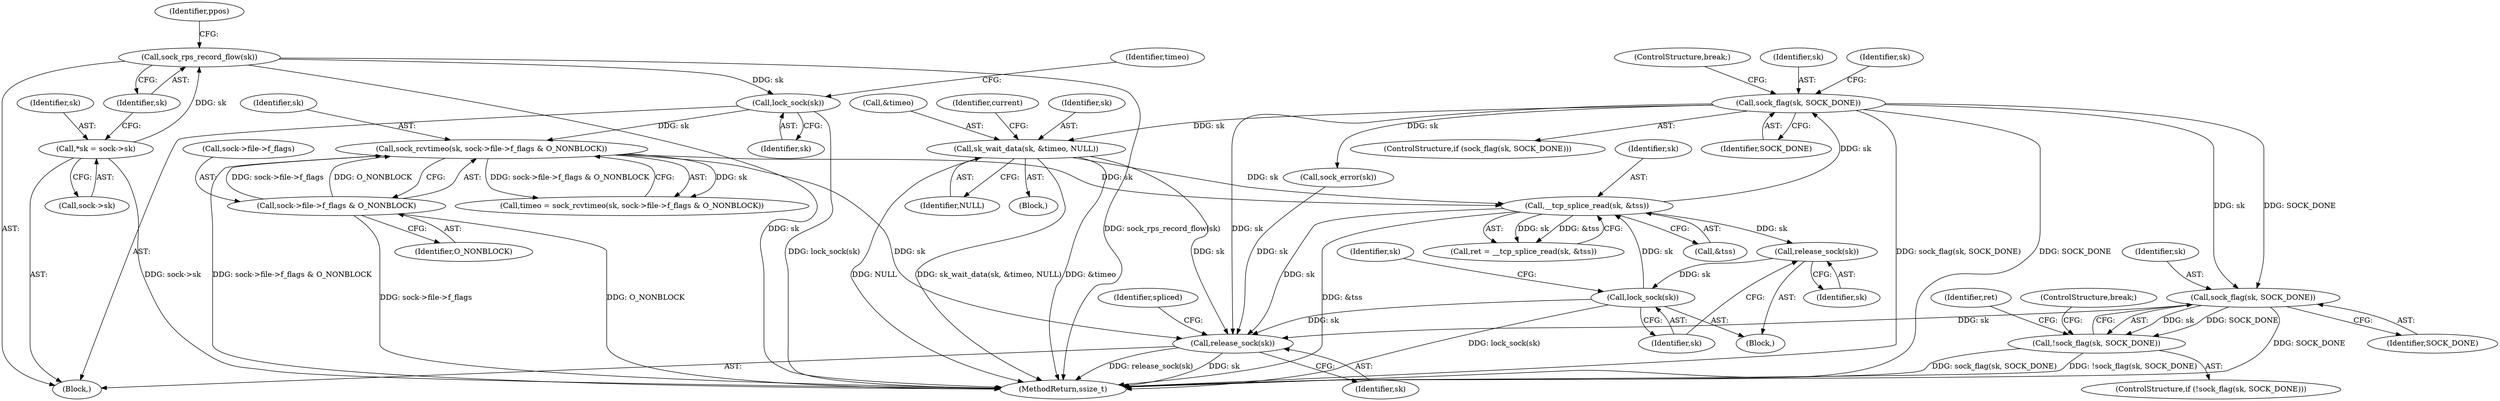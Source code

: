 digraph "0_linux_ccf7abb93af09ad0868ae9033d1ca8108bdaec82@pointer" {
"1000202" [label="(Call,sock_flag(sk, SOCK_DONE))"];
"1000172" [label="(Call,sock_flag(sk, SOCK_DONE))"];
"1000154" [label="(Call,__tcp_splice_read(sk, &tss))"];
"1000227" [label="(Call,sk_wait_data(sk, &timeo, NULL))"];
"1000138" [label="(Call,sock_rcvtimeo(sk, sock->file->f_flags & O_NONBLOCK))"];
"1000134" [label="(Call,lock_sock(sk))"];
"1000120" [label="(Call,sock_rps_record_flow(sk))"];
"1000111" [label="(Call,*sk = sock->sk)"];
"1000140" [label="(Call,sock->file->f_flags & O_NONBLOCK)"];
"1000256" [label="(Call,lock_sock(sk))"];
"1000254" [label="(Call,release_sock(sk))"];
"1000201" [label="(Call,!sock_flag(sk, SOCK_DONE))"];
"1000278" [label="(Call,release_sock(sk))"];
"1000154" [label="(Call,__tcp_splice_read(sk, &tss))"];
"1000206" [label="(Identifier,ret)"];
"1000146" [label="(Identifier,O_NONBLOCK)"];
"1000278" [label="(Call,release_sock(sk))"];
"1000121" [label="(Identifier,sk)"];
"1000203" [label="(Identifier,sk)"];
"1000137" [label="(Identifier,timeo)"];
"1000175" [label="(ControlStructure,break;)"];
"1000125" [label="(Identifier,ppos)"];
"1000111" [label="(Call,*sk = sock->sk)"];
"1000140" [label="(Call,sock->file->f_flags & O_NONBLOCK)"];
"1000261" [label="(Identifier,sk)"];
"1000155" [label="(Identifier,sk)"];
"1000202" [label="(Call,sock_flag(sk, SOCK_DONE))"];
"1000112" [label="(Identifier,sk)"];
"1000151" [label="(Block,)"];
"1000173" [label="(Identifier,sk)"];
"1000228" [label="(Identifier,sk)"];
"1000171" [label="(ControlStructure,if (sock_flag(sk, SOCK_DONE)))"];
"1000113" [label="(Call,sock->sk)"];
"1000172" [label="(Call,sock_flag(sk, SOCK_DONE))"];
"1000229" [label="(Call,&timeo)"];
"1000279" [label="(Identifier,sk)"];
"1000227" [label="(Call,sk_wait_data(sk, &timeo, NULL))"];
"1000201" [label="(Call,!sock_flag(sk, SOCK_DONE))"];
"1000254" [label="(Call,release_sock(sk))"];
"1000183" [label="(Call,sock_error(sk))"];
"1000200" [label="(ControlStructure,if (!sock_flag(sk, SOCK_DONE)))"];
"1000135" [label="(Identifier,sk)"];
"1000139" [label="(Identifier,sk)"];
"1000257" [label="(Identifier,sk)"];
"1000256" [label="(Call,lock_sock(sk))"];
"1000209" [label="(ControlStructure,break;)"];
"1000255" [label="(Identifier,sk)"];
"1000136" [label="(Call,timeo = sock_rcvtimeo(sk, sock->file->f_flags & O_NONBLOCK))"];
"1000204" [label="(Identifier,SOCK_DONE)"];
"1000120" [label="(Call,sock_rps_record_flow(sk))"];
"1000231" [label="(Identifier,NULL)"];
"1000174" [label="(Identifier,SOCK_DONE)"];
"1000109" [label="(Block,)"];
"1000178" [label="(Identifier,sk)"];
"1000167" [label="(Block,)"];
"1000281" [label="(Identifier,spliced)"];
"1000141" [label="(Call,sock->file->f_flags)"];
"1000152" [label="(Call,ret = __tcp_splice_read(sk, &tss))"];
"1000286" [label="(MethodReturn,ssize_t)"];
"1000134" [label="(Call,lock_sock(sk))"];
"1000234" [label="(Identifier,current)"];
"1000156" [label="(Call,&tss)"];
"1000138" [label="(Call,sock_rcvtimeo(sk, sock->file->f_flags & O_NONBLOCK))"];
"1000202" -> "1000201"  [label="AST: "];
"1000202" -> "1000204"  [label="CFG: "];
"1000203" -> "1000202"  [label="AST: "];
"1000204" -> "1000202"  [label="AST: "];
"1000201" -> "1000202"  [label="CFG: "];
"1000202" -> "1000286"  [label="DDG: SOCK_DONE"];
"1000202" -> "1000201"  [label="DDG: sk"];
"1000202" -> "1000201"  [label="DDG: SOCK_DONE"];
"1000172" -> "1000202"  [label="DDG: sk"];
"1000172" -> "1000202"  [label="DDG: SOCK_DONE"];
"1000202" -> "1000278"  [label="DDG: sk"];
"1000172" -> "1000171"  [label="AST: "];
"1000172" -> "1000174"  [label="CFG: "];
"1000173" -> "1000172"  [label="AST: "];
"1000174" -> "1000172"  [label="AST: "];
"1000175" -> "1000172"  [label="CFG: "];
"1000178" -> "1000172"  [label="CFG: "];
"1000172" -> "1000286"  [label="DDG: sock_flag(sk, SOCK_DONE)"];
"1000172" -> "1000286"  [label="DDG: SOCK_DONE"];
"1000154" -> "1000172"  [label="DDG: sk"];
"1000172" -> "1000183"  [label="DDG: sk"];
"1000172" -> "1000227"  [label="DDG: sk"];
"1000172" -> "1000278"  [label="DDG: sk"];
"1000154" -> "1000152"  [label="AST: "];
"1000154" -> "1000156"  [label="CFG: "];
"1000155" -> "1000154"  [label="AST: "];
"1000156" -> "1000154"  [label="AST: "];
"1000152" -> "1000154"  [label="CFG: "];
"1000154" -> "1000286"  [label="DDG: &tss"];
"1000154" -> "1000152"  [label="DDG: sk"];
"1000154" -> "1000152"  [label="DDG: &tss"];
"1000227" -> "1000154"  [label="DDG: sk"];
"1000138" -> "1000154"  [label="DDG: sk"];
"1000256" -> "1000154"  [label="DDG: sk"];
"1000154" -> "1000254"  [label="DDG: sk"];
"1000154" -> "1000278"  [label="DDG: sk"];
"1000227" -> "1000167"  [label="AST: "];
"1000227" -> "1000231"  [label="CFG: "];
"1000228" -> "1000227"  [label="AST: "];
"1000229" -> "1000227"  [label="AST: "];
"1000231" -> "1000227"  [label="AST: "];
"1000234" -> "1000227"  [label="CFG: "];
"1000227" -> "1000286"  [label="DDG: sk_wait_data(sk, &timeo, NULL)"];
"1000227" -> "1000286"  [label="DDG: &timeo"];
"1000227" -> "1000286"  [label="DDG: NULL"];
"1000227" -> "1000278"  [label="DDG: sk"];
"1000138" -> "1000136"  [label="AST: "];
"1000138" -> "1000140"  [label="CFG: "];
"1000139" -> "1000138"  [label="AST: "];
"1000140" -> "1000138"  [label="AST: "];
"1000136" -> "1000138"  [label="CFG: "];
"1000138" -> "1000286"  [label="DDG: sock->file->f_flags & O_NONBLOCK"];
"1000138" -> "1000136"  [label="DDG: sk"];
"1000138" -> "1000136"  [label="DDG: sock->file->f_flags & O_NONBLOCK"];
"1000134" -> "1000138"  [label="DDG: sk"];
"1000140" -> "1000138"  [label="DDG: sock->file->f_flags"];
"1000140" -> "1000138"  [label="DDG: O_NONBLOCK"];
"1000138" -> "1000278"  [label="DDG: sk"];
"1000134" -> "1000109"  [label="AST: "];
"1000134" -> "1000135"  [label="CFG: "];
"1000135" -> "1000134"  [label="AST: "];
"1000137" -> "1000134"  [label="CFG: "];
"1000134" -> "1000286"  [label="DDG: lock_sock(sk)"];
"1000120" -> "1000134"  [label="DDG: sk"];
"1000120" -> "1000109"  [label="AST: "];
"1000120" -> "1000121"  [label="CFG: "];
"1000121" -> "1000120"  [label="AST: "];
"1000125" -> "1000120"  [label="CFG: "];
"1000120" -> "1000286"  [label="DDG: sk"];
"1000120" -> "1000286"  [label="DDG: sock_rps_record_flow(sk)"];
"1000111" -> "1000120"  [label="DDG: sk"];
"1000111" -> "1000109"  [label="AST: "];
"1000111" -> "1000113"  [label="CFG: "];
"1000112" -> "1000111"  [label="AST: "];
"1000113" -> "1000111"  [label="AST: "];
"1000121" -> "1000111"  [label="CFG: "];
"1000111" -> "1000286"  [label="DDG: sock->sk"];
"1000140" -> "1000146"  [label="CFG: "];
"1000141" -> "1000140"  [label="AST: "];
"1000146" -> "1000140"  [label="AST: "];
"1000140" -> "1000286"  [label="DDG: O_NONBLOCK"];
"1000140" -> "1000286"  [label="DDG: sock->file->f_flags"];
"1000256" -> "1000151"  [label="AST: "];
"1000256" -> "1000257"  [label="CFG: "];
"1000257" -> "1000256"  [label="AST: "];
"1000261" -> "1000256"  [label="CFG: "];
"1000256" -> "1000286"  [label="DDG: lock_sock(sk)"];
"1000254" -> "1000256"  [label="DDG: sk"];
"1000256" -> "1000278"  [label="DDG: sk"];
"1000254" -> "1000151"  [label="AST: "];
"1000254" -> "1000255"  [label="CFG: "];
"1000255" -> "1000254"  [label="AST: "];
"1000257" -> "1000254"  [label="CFG: "];
"1000201" -> "1000200"  [label="AST: "];
"1000206" -> "1000201"  [label="CFG: "];
"1000209" -> "1000201"  [label="CFG: "];
"1000201" -> "1000286"  [label="DDG: !sock_flag(sk, SOCK_DONE)"];
"1000201" -> "1000286"  [label="DDG: sock_flag(sk, SOCK_DONE)"];
"1000278" -> "1000109"  [label="AST: "];
"1000278" -> "1000279"  [label="CFG: "];
"1000279" -> "1000278"  [label="AST: "];
"1000281" -> "1000278"  [label="CFG: "];
"1000278" -> "1000286"  [label="DDG: release_sock(sk)"];
"1000278" -> "1000286"  [label="DDG: sk"];
"1000183" -> "1000278"  [label="DDG: sk"];
}
